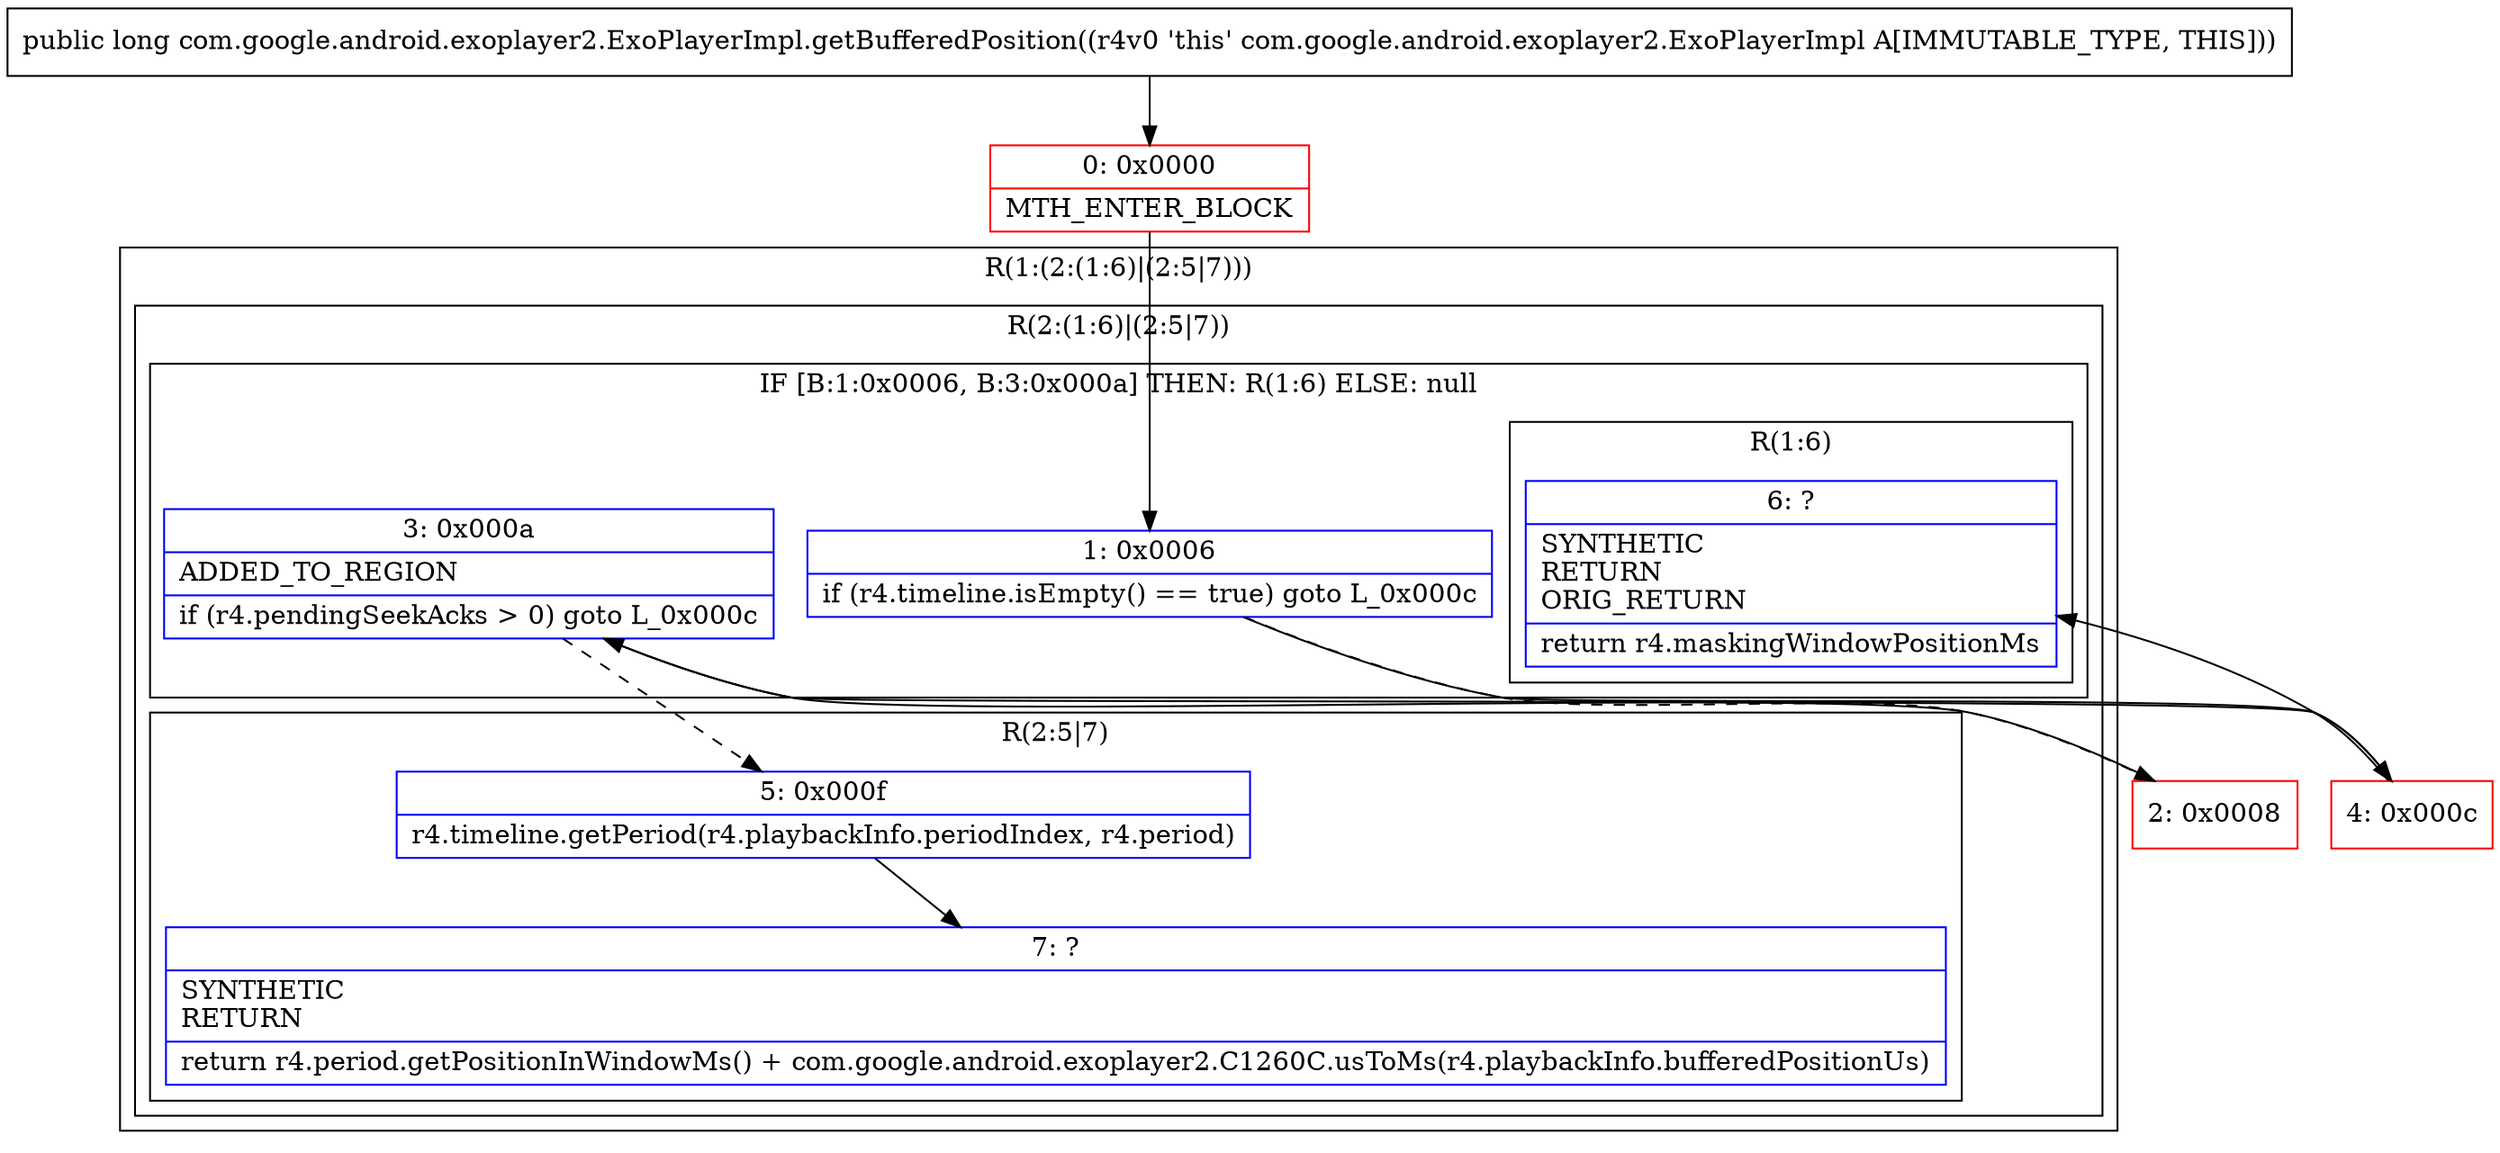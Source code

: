 digraph "CFG forcom.google.android.exoplayer2.ExoPlayerImpl.getBufferedPosition()J" {
subgraph cluster_Region_1742125373 {
label = "R(1:(2:(1:6)|(2:5|7)))";
node [shape=record,color=blue];
subgraph cluster_Region_1249330787 {
label = "R(2:(1:6)|(2:5|7))";
node [shape=record,color=blue];
subgraph cluster_IfRegion_1710164709 {
label = "IF [B:1:0x0006, B:3:0x000a] THEN: R(1:6) ELSE: null";
node [shape=record,color=blue];
Node_1 [shape=record,label="{1\:\ 0x0006|if (r4.timeline.isEmpty() == true) goto L_0x000c\l}"];
Node_3 [shape=record,label="{3\:\ 0x000a|ADDED_TO_REGION\l|if (r4.pendingSeekAcks \> 0) goto L_0x000c\l}"];
subgraph cluster_Region_929697012 {
label = "R(1:6)";
node [shape=record,color=blue];
Node_6 [shape=record,label="{6\:\ ?|SYNTHETIC\lRETURN\lORIG_RETURN\l|return r4.maskingWindowPositionMs\l}"];
}
}
subgraph cluster_Region_1697076341 {
label = "R(2:5|7)";
node [shape=record,color=blue];
Node_5 [shape=record,label="{5\:\ 0x000f|r4.timeline.getPeriod(r4.playbackInfo.periodIndex, r4.period)\l}"];
Node_7 [shape=record,label="{7\:\ ?|SYNTHETIC\lRETURN\l|return r4.period.getPositionInWindowMs() + com.google.android.exoplayer2.C1260C.usToMs(r4.playbackInfo.bufferedPositionUs)\l}"];
}
}
}
Node_0 [shape=record,color=red,label="{0\:\ 0x0000|MTH_ENTER_BLOCK\l}"];
Node_2 [shape=record,color=red,label="{2\:\ 0x0008}"];
Node_4 [shape=record,color=red,label="{4\:\ 0x000c}"];
MethodNode[shape=record,label="{public long com.google.android.exoplayer2.ExoPlayerImpl.getBufferedPosition((r4v0 'this' com.google.android.exoplayer2.ExoPlayerImpl A[IMMUTABLE_TYPE, THIS])) }"];
MethodNode -> Node_0;
Node_1 -> Node_2[style=dashed];
Node_1 -> Node_4;
Node_3 -> Node_4;
Node_3 -> Node_5[style=dashed];
Node_5 -> Node_7;
Node_0 -> Node_1;
Node_2 -> Node_3;
Node_4 -> Node_6;
}


